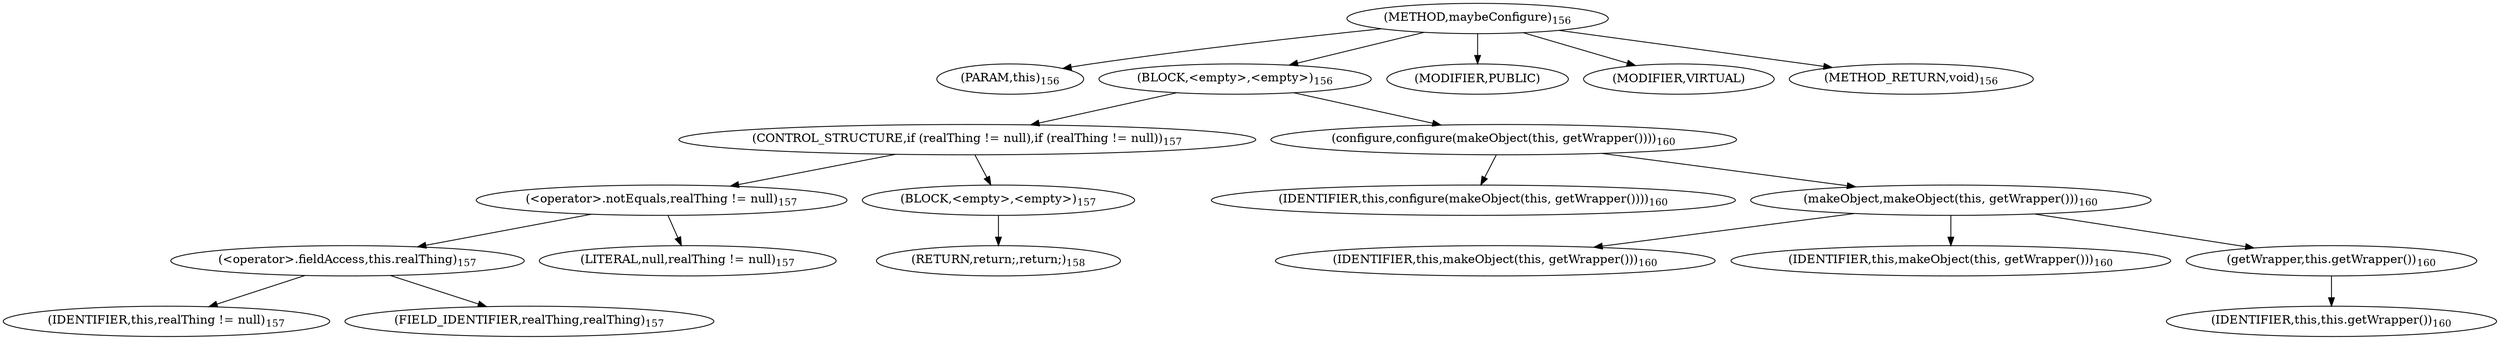 digraph "maybeConfigure" {  
"242" [label = <(METHOD,maybeConfigure)<SUB>156</SUB>> ]
"11" [label = <(PARAM,this)<SUB>156</SUB>> ]
"243" [label = <(BLOCK,&lt;empty&gt;,&lt;empty&gt;)<SUB>156</SUB>> ]
"244" [label = <(CONTROL_STRUCTURE,if (realThing != null),if (realThing != null))<SUB>157</SUB>> ]
"245" [label = <(&lt;operator&gt;.notEquals,realThing != null)<SUB>157</SUB>> ]
"246" [label = <(&lt;operator&gt;.fieldAccess,this.realThing)<SUB>157</SUB>> ]
"247" [label = <(IDENTIFIER,this,realThing != null)<SUB>157</SUB>> ]
"248" [label = <(FIELD_IDENTIFIER,realThing,realThing)<SUB>157</SUB>> ]
"249" [label = <(LITERAL,null,realThing != null)<SUB>157</SUB>> ]
"250" [label = <(BLOCK,&lt;empty&gt;,&lt;empty&gt;)<SUB>157</SUB>> ]
"251" [label = <(RETURN,return;,return;)<SUB>158</SUB>> ]
"252" [label = <(configure,configure(makeObject(this, getWrapper())))<SUB>160</SUB>> ]
"14" [label = <(IDENTIFIER,this,configure(makeObject(this, getWrapper())))<SUB>160</SUB>> ]
"253" [label = <(makeObject,makeObject(this, getWrapper()))<SUB>160</SUB>> ]
"13" [label = <(IDENTIFIER,this,makeObject(this, getWrapper()))<SUB>160</SUB>> ]
"10" [label = <(IDENTIFIER,this,makeObject(this, getWrapper()))<SUB>160</SUB>> ]
"254" [label = <(getWrapper,this.getWrapper())<SUB>160</SUB>> ]
"12" [label = <(IDENTIFIER,this,this.getWrapper())<SUB>160</SUB>> ]
"255" [label = <(MODIFIER,PUBLIC)> ]
"256" [label = <(MODIFIER,VIRTUAL)> ]
"257" [label = <(METHOD_RETURN,void)<SUB>156</SUB>> ]
  "242" -> "11" 
  "242" -> "243" 
  "242" -> "255" 
  "242" -> "256" 
  "242" -> "257" 
  "243" -> "244" 
  "243" -> "252" 
  "244" -> "245" 
  "244" -> "250" 
  "245" -> "246" 
  "245" -> "249" 
  "246" -> "247" 
  "246" -> "248" 
  "250" -> "251" 
  "252" -> "14" 
  "252" -> "253" 
  "253" -> "13" 
  "253" -> "10" 
  "253" -> "254" 
  "254" -> "12" 
}
